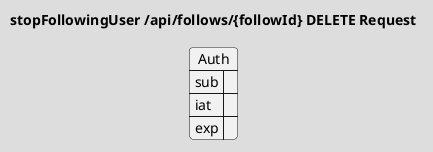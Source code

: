 @startuml stopFollowingUser-Request
!theme toy
title "stopFollowingUser /api/follows/{followId} DELETE Request"

json Auth {
    "sub": "",
    "iat": "",
    "exp": ""
}
@enduml
@startuml stopFollowingUser-Response
!theme toy
title "stopFollowingUser /api/follows/{followId} DELETE Response"
@enduml
